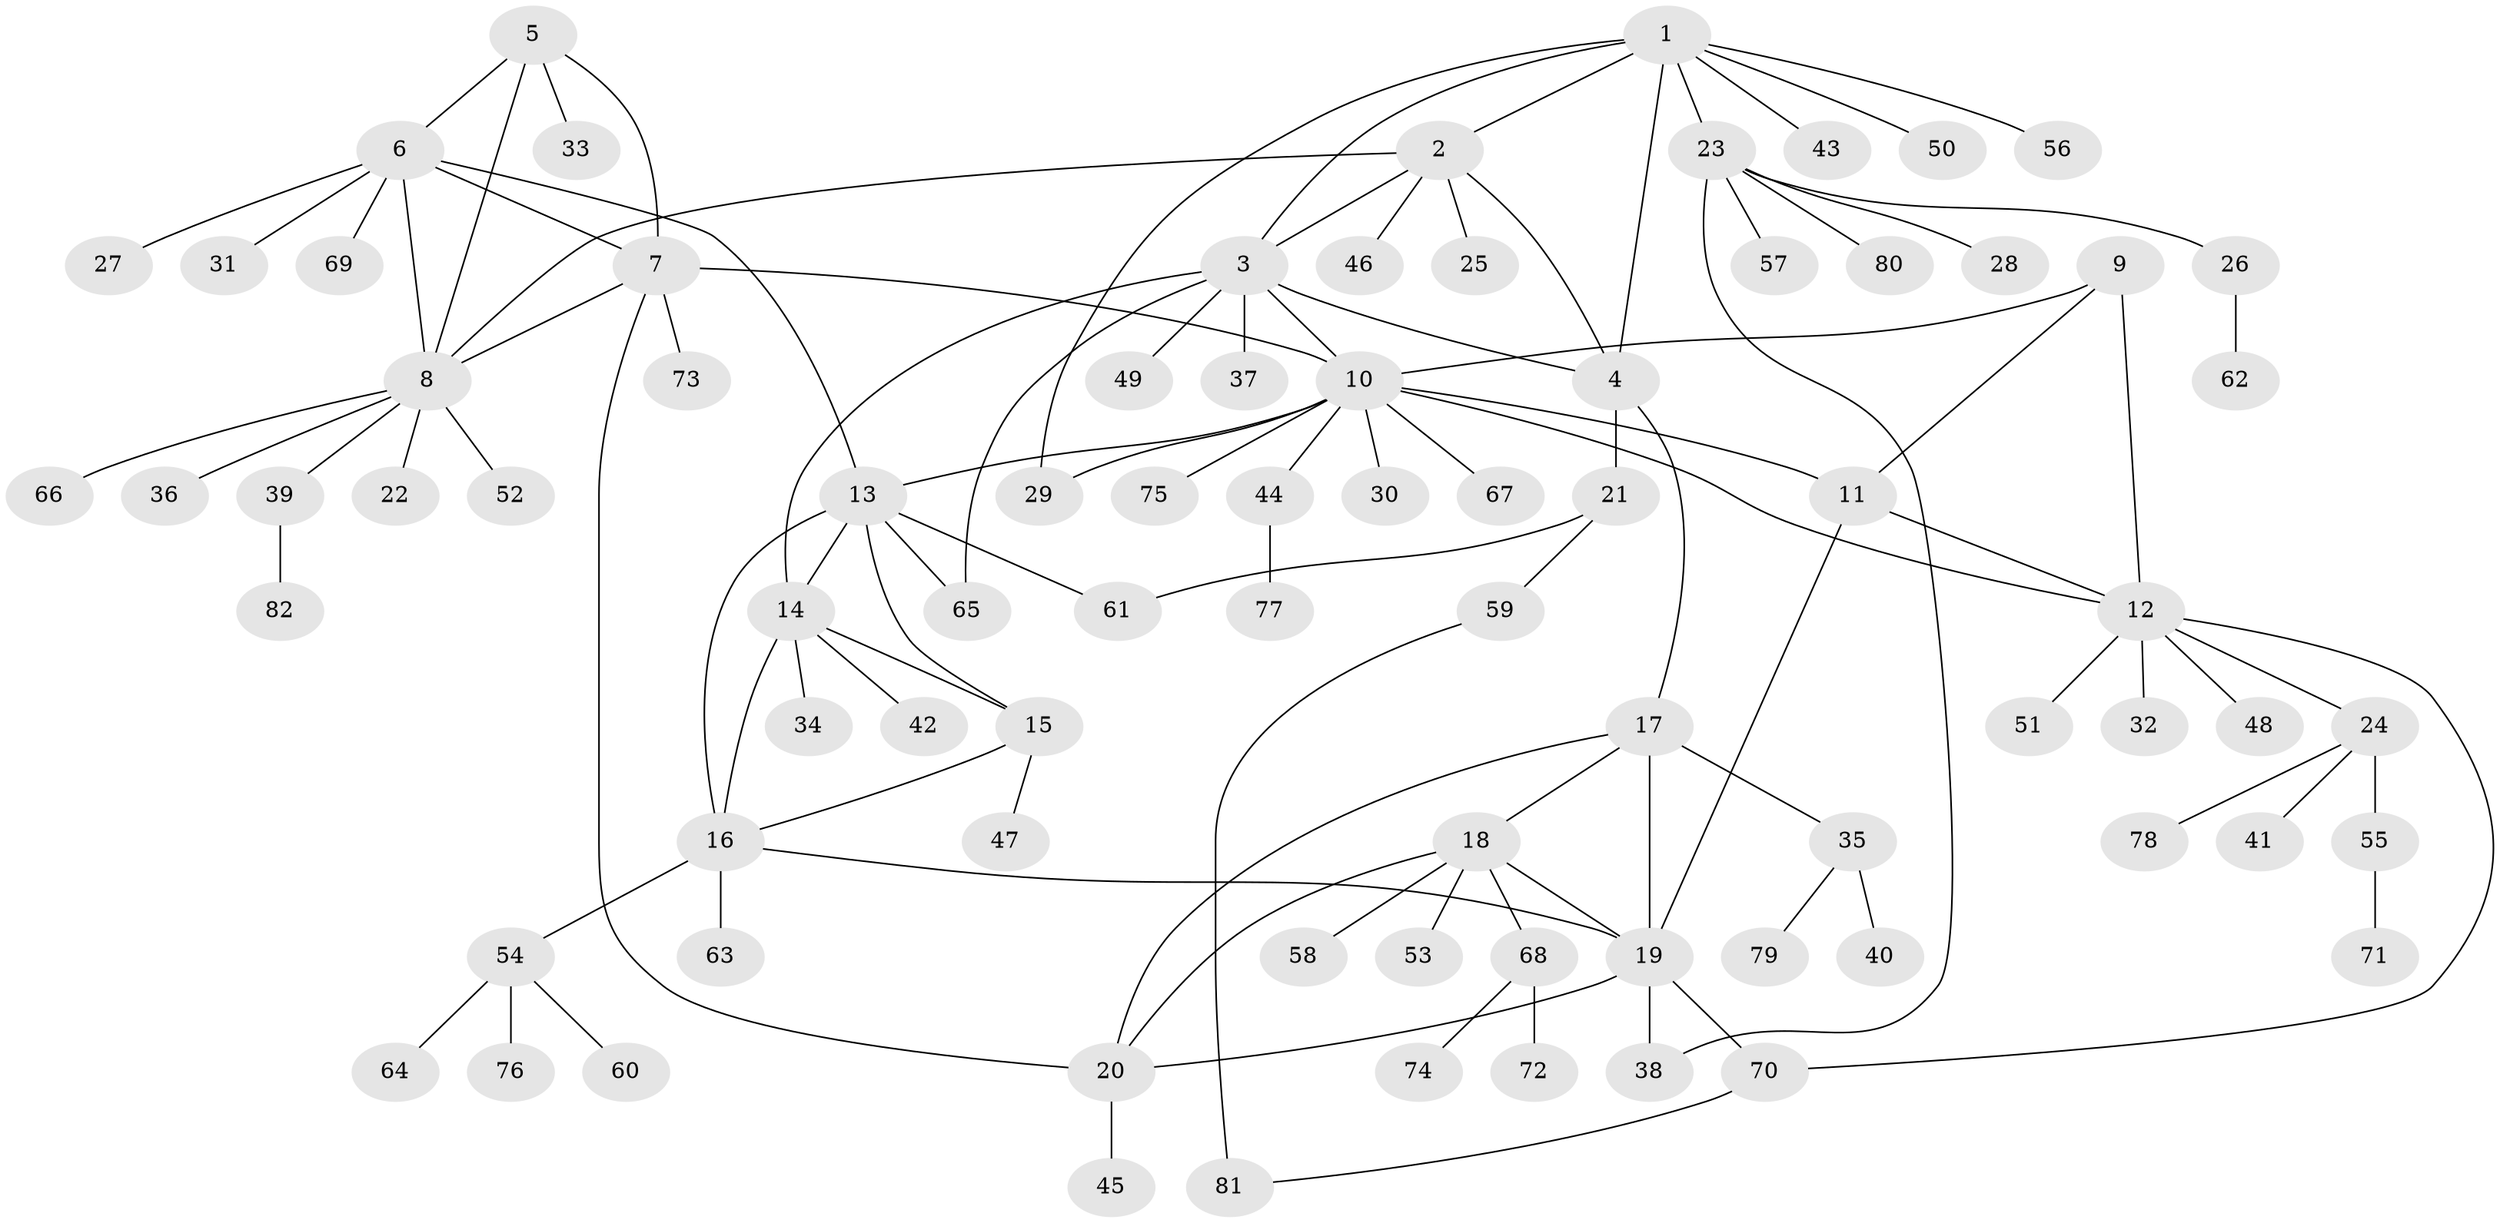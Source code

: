 // coarse degree distribution, {6: 0.0975609756097561, 1: 0.4634146341463415, 5: 0.07317073170731707, 8: 0.04878048780487805, 3: 0.07317073170731707, 2: 0.12195121951219512, 4: 0.0975609756097561, 7: 0.024390243902439025}
// Generated by graph-tools (version 1.1) at 2025/37/03/04/25 23:37:51]
// undirected, 82 vertices, 108 edges
graph export_dot {
  node [color=gray90,style=filled];
  1;
  2;
  3;
  4;
  5;
  6;
  7;
  8;
  9;
  10;
  11;
  12;
  13;
  14;
  15;
  16;
  17;
  18;
  19;
  20;
  21;
  22;
  23;
  24;
  25;
  26;
  27;
  28;
  29;
  30;
  31;
  32;
  33;
  34;
  35;
  36;
  37;
  38;
  39;
  40;
  41;
  42;
  43;
  44;
  45;
  46;
  47;
  48;
  49;
  50;
  51;
  52;
  53;
  54;
  55;
  56;
  57;
  58;
  59;
  60;
  61;
  62;
  63;
  64;
  65;
  66;
  67;
  68;
  69;
  70;
  71;
  72;
  73;
  74;
  75;
  76;
  77;
  78;
  79;
  80;
  81;
  82;
  1 -- 2;
  1 -- 3;
  1 -- 4;
  1 -- 23;
  1 -- 29;
  1 -- 43;
  1 -- 50;
  1 -- 56;
  2 -- 3;
  2 -- 4;
  2 -- 8;
  2 -- 25;
  2 -- 46;
  3 -- 4;
  3 -- 10;
  3 -- 14;
  3 -- 37;
  3 -- 49;
  3 -- 65;
  4 -- 17;
  4 -- 21;
  5 -- 6;
  5 -- 7;
  5 -- 8;
  5 -- 33;
  6 -- 7;
  6 -- 8;
  6 -- 13;
  6 -- 27;
  6 -- 31;
  6 -- 69;
  7 -- 8;
  7 -- 10;
  7 -- 20;
  7 -- 73;
  8 -- 22;
  8 -- 36;
  8 -- 39;
  8 -- 52;
  8 -- 66;
  9 -- 10;
  9 -- 11;
  9 -- 12;
  10 -- 11;
  10 -- 12;
  10 -- 13;
  10 -- 29;
  10 -- 30;
  10 -- 44;
  10 -- 67;
  10 -- 75;
  11 -- 12;
  11 -- 19;
  12 -- 24;
  12 -- 32;
  12 -- 48;
  12 -- 51;
  12 -- 70;
  13 -- 14;
  13 -- 15;
  13 -- 16;
  13 -- 61;
  13 -- 65;
  14 -- 15;
  14 -- 16;
  14 -- 34;
  14 -- 42;
  15 -- 16;
  15 -- 47;
  16 -- 19;
  16 -- 54;
  16 -- 63;
  17 -- 18;
  17 -- 19;
  17 -- 20;
  17 -- 35;
  18 -- 19;
  18 -- 20;
  18 -- 53;
  18 -- 58;
  18 -- 68;
  19 -- 20;
  19 -- 38;
  19 -- 70;
  20 -- 45;
  21 -- 59;
  21 -- 61;
  23 -- 26;
  23 -- 28;
  23 -- 38;
  23 -- 57;
  23 -- 80;
  24 -- 41;
  24 -- 55;
  24 -- 78;
  26 -- 62;
  35 -- 40;
  35 -- 79;
  39 -- 82;
  44 -- 77;
  54 -- 60;
  54 -- 64;
  54 -- 76;
  55 -- 71;
  59 -- 81;
  68 -- 72;
  68 -- 74;
  70 -- 81;
}

